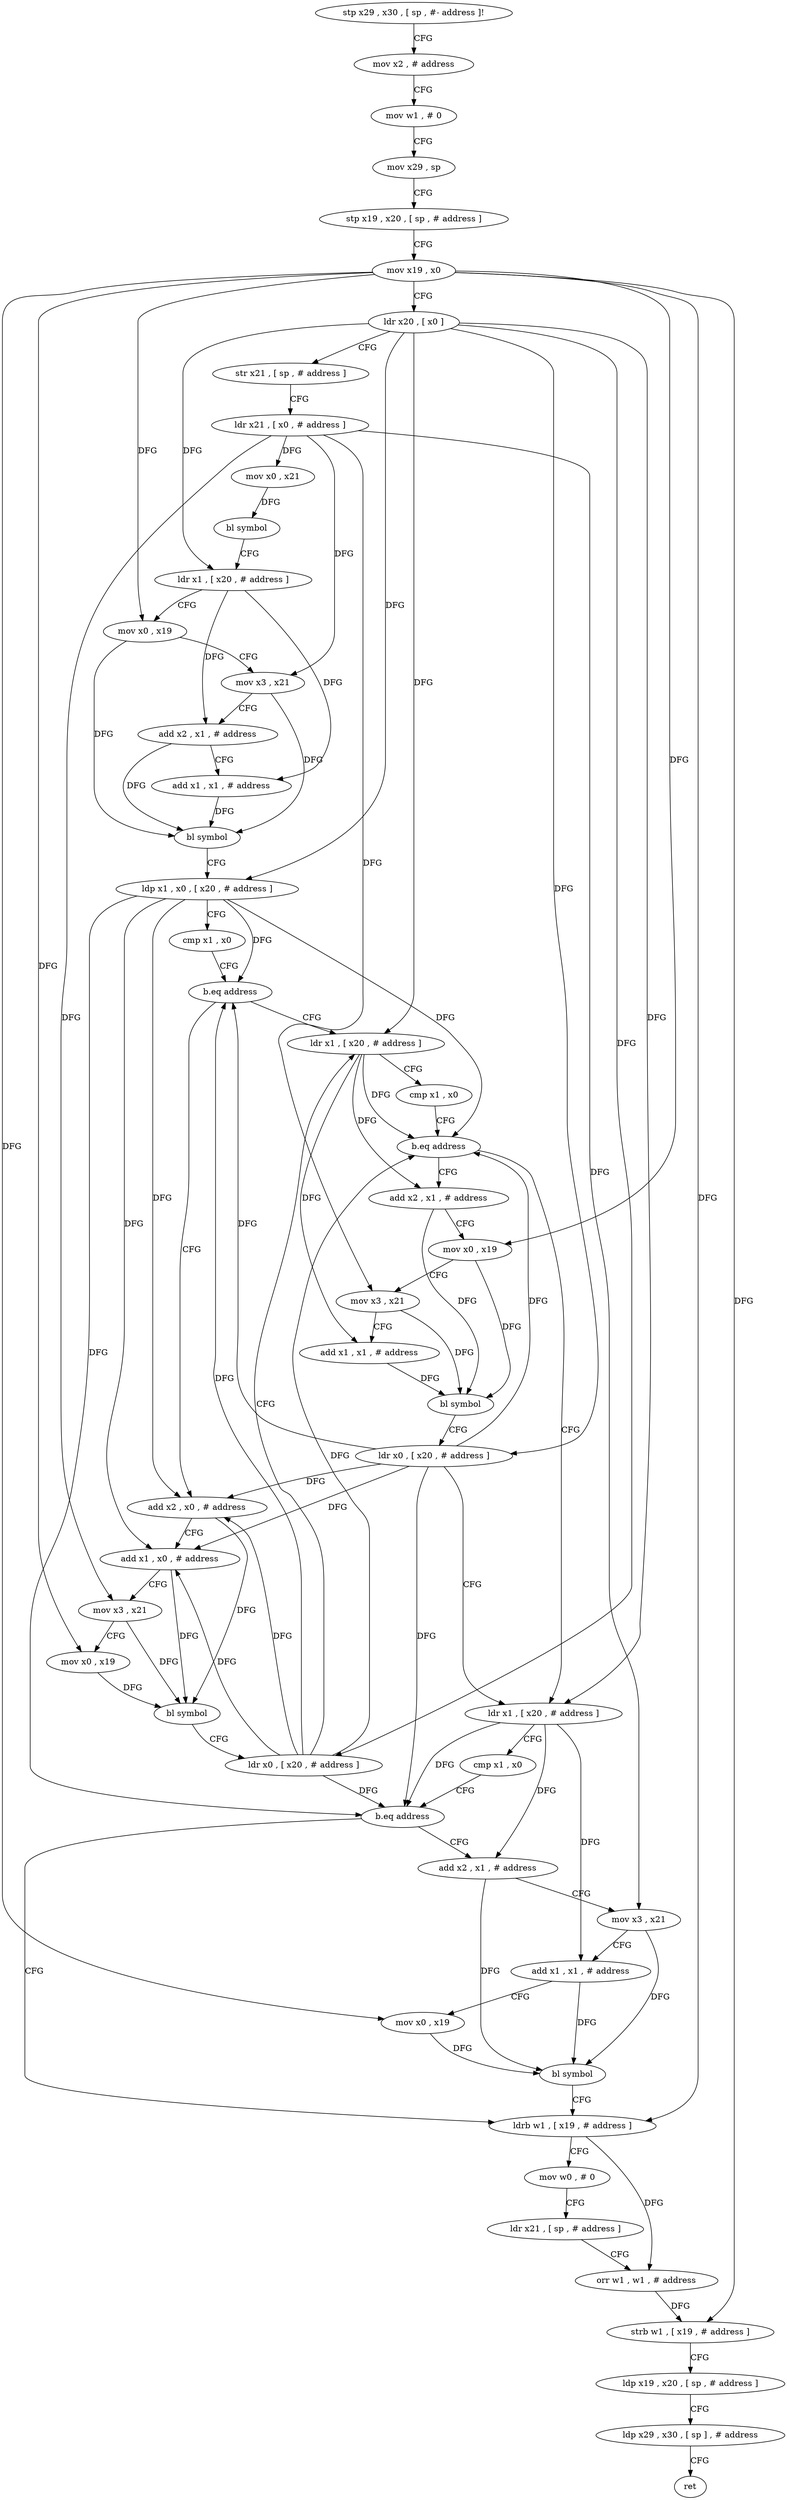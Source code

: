 digraph "func" {
"4367912" [label = "stp x29 , x30 , [ sp , #- address ]!" ]
"4367916" [label = "mov x2 , # address" ]
"4367920" [label = "mov w1 , # 0" ]
"4367924" [label = "mov x29 , sp" ]
"4367928" [label = "stp x19 , x20 , [ sp , # address ]" ]
"4367932" [label = "mov x19 , x0" ]
"4367936" [label = "ldr x20 , [ x0 ]" ]
"4367940" [label = "str x21 , [ sp , # address ]" ]
"4367944" [label = "ldr x21 , [ x0 , # address ]" ]
"4367948" [label = "mov x0 , x21" ]
"4367952" [label = "bl symbol" ]
"4367956" [label = "ldr x1 , [ x20 , # address ]" ]
"4367960" [label = "mov x0 , x19" ]
"4367964" [label = "mov x3 , x21" ]
"4367968" [label = "add x2 , x1 , # address" ]
"4367972" [label = "add x1 , x1 , # address" ]
"4367976" [label = "bl symbol" ]
"4367980" [label = "ldp x1 , x0 , [ x20 , # address ]" ]
"4367984" [label = "cmp x1 , x0" ]
"4367988" [label = "b.eq address" ]
"4368016" [label = "ldr x1 , [ x20 , # address ]" ]
"4367992" [label = "add x2 , x0 , # address" ]
"4368020" [label = "cmp x1 , x0" ]
"4368024" [label = "b.eq address" ]
"4368052" [label = "ldr x1 , [ x20 , # address ]" ]
"4368028" [label = "add x2 , x1 , # address" ]
"4367996" [label = "add x1 , x0 , # address" ]
"4368000" [label = "mov x3 , x21" ]
"4368004" [label = "mov x0 , x19" ]
"4368008" [label = "bl symbol" ]
"4368012" [label = "ldr x0 , [ x20 , # address ]" ]
"4368056" [label = "cmp x1 , x0" ]
"4368060" [label = "b.eq address" ]
"4368084" [label = "ldrb w1 , [ x19 , # address ]" ]
"4368064" [label = "add x2 , x1 , # address" ]
"4368032" [label = "mov x0 , x19" ]
"4368036" [label = "mov x3 , x21" ]
"4368040" [label = "add x1 , x1 , # address" ]
"4368044" [label = "bl symbol" ]
"4368048" [label = "ldr x0 , [ x20 , # address ]" ]
"4368088" [label = "mov w0 , # 0" ]
"4368092" [label = "ldr x21 , [ sp , # address ]" ]
"4368096" [label = "orr w1 , w1 , # address" ]
"4368100" [label = "strb w1 , [ x19 , # address ]" ]
"4368104" [label = "ldp x19 , x20 , [ sp , # address ]" ]
"4368108" [label = "ldp x29 , x30 , [ sp ] , # address" ]
"4368112" [label = "ret" ]
"4368068" [label = "mov x3 , x21" ]
"4368072" [label = "add x1 , x1 , # address" ]
"4368076" [label = "mov x0 , x19" ]
"4368080" [label = "bl symbol" ]
"4367912" -> "4367916" [ label = "CFG" ]
"4367916" -> "4367920" [ label = "CFG" ]
"4367920" -> "4367924" [ label = "CFG" ]
"4367924" -> "4367928" [ label = "CFG" ]
"4367928" -> "4367932" [ label = "CFG" ]
"4367932" -> "4367936" [ label = "CFG" ]
"4367932" -> "4367960" [ label = "DFG" ]
"4367932" -> "4368004" [ label = "DFG" ]
"4367932" -> "4368032" [ label = "DFG" ]
"4367932" -> "4368084" [ label = "DFG" ]
"4367932" -> "4368100" [ label = "DFG" ]
"4367932" -> "4368076" [ label = "DFG" ]
"4367936" -> "4367940" [ label = "CFG" ]
"4367936" -> "4367956" [ label = "DFG" ]
"4367936" -> "4367980" [ label = "DFG" ]
"4367936" -> "4368016" [ label = "DFG" ]
"4367936" -> "4368012" [ label = "DFG" ]
"4367936" -> "4368052" [ label = "DFG" ]
"4367936" -> "4368048" [ label = "DFG" ]
"4367940" -> "4367944" [ label = "CFG" ]
"4367944" -> "4367948" [ label = "DFG" ]
"4367944" -> "4367964" [ label = "DFG" ]
"4367944" -> "4368000" [ label = "DFG" ]
"4367944" -> "4368036" [ label = "DFG" ]
"4367944" -> "4368068" [ label = "DFG" ]
"4367948" -> "4367952" [ label = "DFG" ]
"4367952" -> "4367956" [ label = "CFG" ]
"4367956" -> "4367960" [ label = "CFG" ]
"4367956" -> "4367968" [ label = "DFG" ]
"4367956" -> "4367972" [ label = "DFG" ]
"4367960" -> "4367964" [ label = "CFG" ]
"4367960" -> "4367976" [ label = "DFG" ]
"4367964" -> "4367968" [ label = "CFG" ]
"4367964" -> "4367976" [ label = "DFG" ]
"4367968" -> "4367972" [ label = "CFG" ]
"4367968" -> "4367976" [ label = "DFG" ]
"4367972" -> "4367976" [ label = "DFG" ]
"4367976" -> "4367980" [ label = "CFG" ]
"4367980" -> "4367984" [ label = "CFG" ]
"4367980" -> "4367988" [ label = "DFG" ]
"4367980" -> "4368024" [ label = "DFG" ]
"4367980" -> "4367992" [ label = "DFG" ]
"4367980" -> "4367996" [ label = "DFG" ]
"4367980" -> "4368060" [ label = "DFG" ]
"4367984" -> "4367988" [ label = "CFG" ]
"4367988" -> "4368016" [ label = "CFG" ]
"4367988" -> "4367992" [ label = "CFG" ]
"4368016" -> "4368020" [ label = "CFG" ]
"4368016" -> "4368024" [ label = "DFG" ]
"4368016" -> "4368028" [ label = "DFG" ]
"4368016" -> "4368040" [ label = "DFG" ]
"4367992" -> "4367996" [ label = "CFG" ]
"4367992" -> "4368008" [ label = "DFG" ]
"4368020" -> "4368024" [ label = "CFG" ]
"4368024" -> "4368052" [ label = "CFG" ]
"4368024" -> "4368028" [ label = "CFG" ]
"4368052" -> "4368056" [ label = "CFG" ]
"4368052" -> "4368060" [ label = "DFG" ]
"4368052" -> "4368064" [ label = "DFG" ]
"4368052" -> "4368072" [ label = "DFG" ]
"4368028" -> "4368032" [ label = "CFG" ]
"4368028" -> "4368044" [ label = "DFG" ]
"4367996" -> "4368000" [ label = "CFG" ]
"4367996" -> "4368008" [ label = "DFG" ]
"4368000" -> "4368004" [ label = "CFG" ]
"4368000" -> "4368008" [ label = "DFG" ]
"4368004" -> "4368008" [ label = "DFG" ]
"4368008" -> "4368012" [ label = "CFG" ]
"4368012" -> "4368016" [ label = "CFG" ]
"4368012" -> "4367988" [ label = "DFG" ]
"4368012" -> "4368024" [ label = "DFG" ]
"4368012" -> "4367992" [ label = "DFG" ]
"4368012" -> "4367996" [ label = "DFG" ]
"4368012" -> "4368060" [ label = "DFG" ]
"4368056" -> "4368060" [ label = "CFG" ]
"4368060" -> "4368084" [ label = "CFG" ]
"4368060" -> "4368064" [ label = "CFG" ]
"4368084" -> "4368088" [ label = "CFG" ]
"4368084" -> "4368096" [ label = "DFG" ]
"4368064" -> "4368068" [ label = "CFG" ]
"4368064" -> "4368080" [ label = "DFG" ]
"4368032" -> "4368036" [ label = "CFG" ]
"4368032" -> "4368044" [ label = "DFG" ]
"4368036" -> "4368040" [ label = "CFG" ]
"4368036" -> "4368044" [ label = "DFG" ]
"4368040" -> "4368044" [ label = "DFG" ]
"4368044" -> "4368048" [ label = "CFG" ]
"4368048" -> "4368052" [ label = "CFG" ]
"4368048" -> "4367988" [ label = "DFG" ]
"4368048" -> "4368024" [ label = "DFG" ]
"4368048" -> "4367992" [ label = "DFG" ]
"4368048" -> "4367996" [ label = "DFG" ]
"4368048" -> "4368060" [ label = "DFG" ]
"4368088" -> "4368092" [ label = "CFG" ]
"4368092" -> "4368096" [ label = "CFG" ]
"4368096" -> "4368100" [ label = "DFG" ]
"4368100" -> "4368104" [ label = "CFG" ]
"4368104" -> "4368108" [ label = "CFG" ]
"4368108" -> "4368112" [ label = "CFG" ]
"4368068" -> "4368072" [ label = "CFG" ]
"4368068" -> "4368080" [ label = "DFG" ]
"4368072" -> "4368076" [ label = "CFG" ]
"4368072" -> "4368080" [ label = "DFG" ]
"4368076" -> "4368080" [ label = "DFG" ]
"4368080" -> "4368084" [ label = "CFG" ]
}
